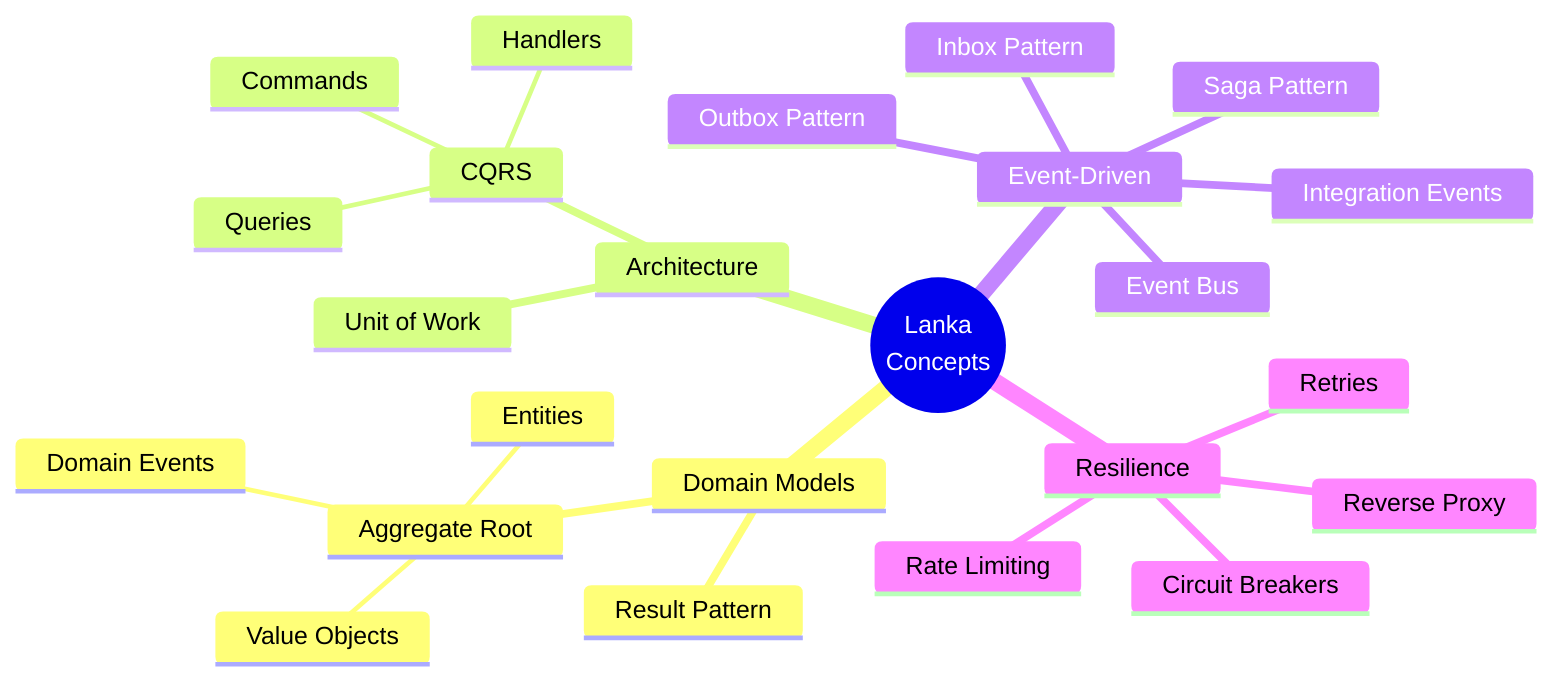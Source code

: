 mindmap
  root((Lanka<br/>Concepts))
    Domain Models
      Aggregate Root
        Entities
        Value Objects
        Domain Events
      Result Pattern
    Architecture
      CQRS
        Commands
        Queries
        Handlers
      Unit of Work
    Event-Driven
      Integration Events
      Event Bus
      Outbox Pattern
      Inbox Pattern
      Saga Pattern
    Resilience
      Circuit Breakers
      Retries
      Rate Limiting
      Reverse Proxy